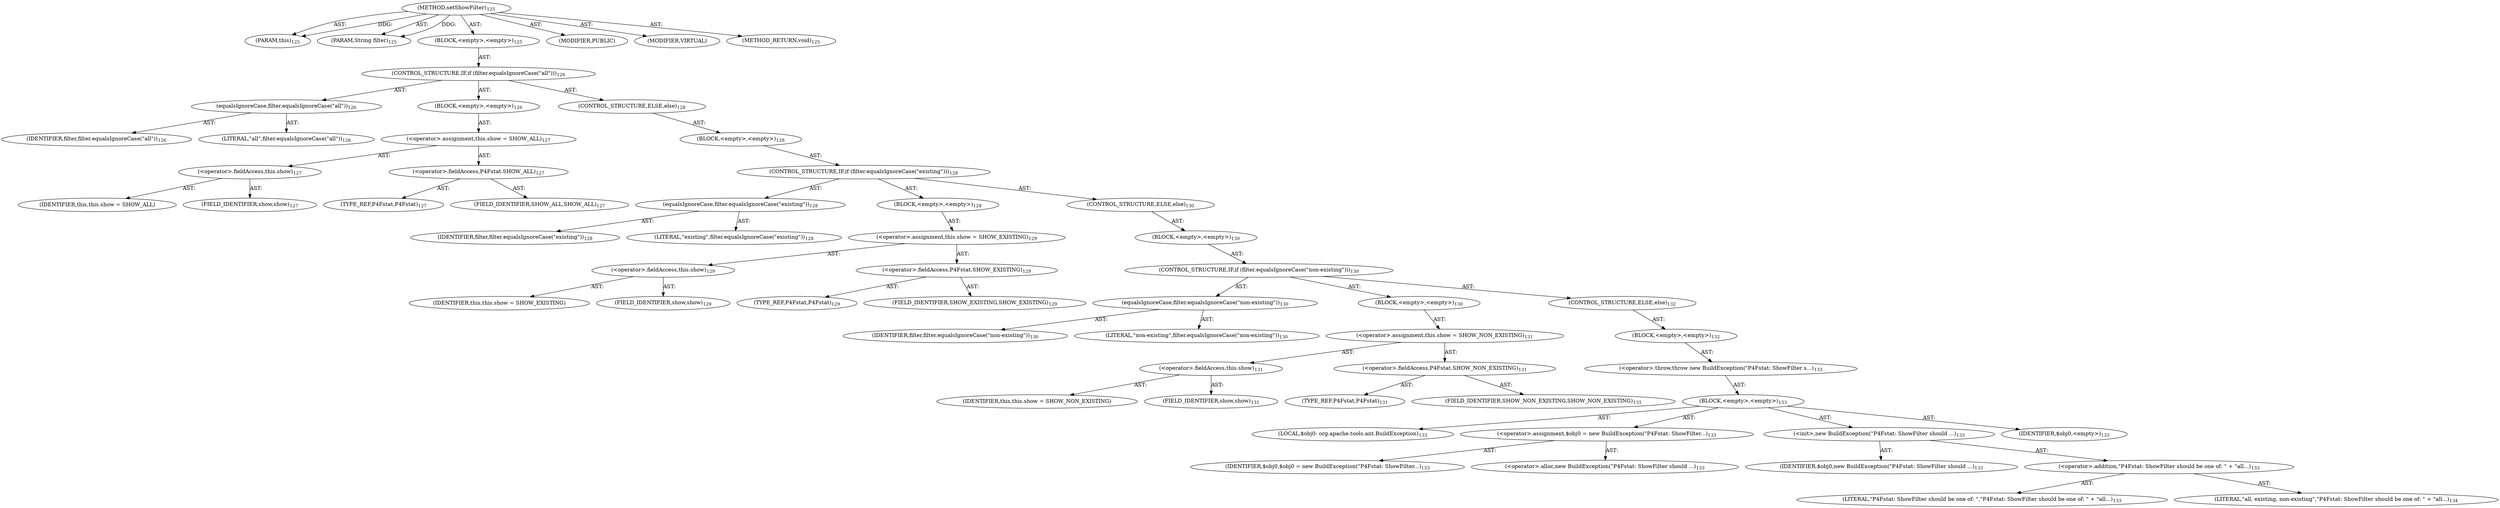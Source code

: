 digraph "setShowFilter" {  
"111669149696" [label = <(METHOD,setShowFilter)<SUB>125</SUB>> ]
"115964116996" [label = <(PARAM,this)<SUB>125</SUB>> ]
"115964116997" [label = <(PARAM,String filter)<SUB>125</SUB>> ]
"25769803776" [label = <(BLOCK,&lt;empty&gt;,&lt;empty&gt;)<SUB>125</SUB>> ]
"47244640256" [label = <(CONTROL_STRUCTURE,IF,if (filter.equalsIgnoreCase(&quot;all&quot;)))<SUB>126</SUB>> ]
"30064771072" [label = <(equalsIgnoreCase,filter.equalsIgnoreCase(&quot;all&quot;))<SUB>126</SUB>> ]
"68719476748" [label = <(IDENTIFIER,filter,filter.equalsIgnoreCase(&quot;all&quot;))<SUB>126</SUB>> ]
"90194313216" [label = <(LITERAL,&quot;all&quot;,filter.equalsIgnoreCase(&quot;all&quot;))<SUB>126</SUB>> ]
"25769803777" [label = <(BLOCK,&lt;empty&gt;,&lt;empty&gt;)<SUB>126</SUB>> ]
"30064771073" [label = <(&lt;operator&gt;.assignment,this.show = SHOW_ALL)<SUB>127</SUB>> ]
"30064771074" [label = <(&lt;operator&gt;.fieldAccess,this.show)<SUB>127</SUB>> ]
"68719476749" [label = <(IDENTIFIER,this,this.show = SHOW_ALL)> ]
"55834574848" [label = <(FIELD_IDENTIFIER,show,show)<SUB>127</SUB>> ]
"30064771075" [label = <(&lt;operator&gt;.fieldAccess,P4Fstat.SHOW_ALL)<SUB>127</SUB>> ]
"180388626432" [label = <(TYPE_REF,P4Fstat,P4Fstat)<SUB>127</SUB>> ]
"55834574849" [label = <(FIELD_IDENTIFIER,SHOW_ALL,SHOW_ALL)<SUB>127</SUB>> ]
"47244640257" [label = <(CONTROL_STRUCTURE,ELSE,else)<SUB>128</SUB>> ]
"25769803778" [label = <(BLOCK,&lt;empty&gt;,&lt;empty&gt;)<SUB>128</SUB>> ]
"47244640258" [label = <(CONTROL_STRUCTURE,IF,if (filter.equalsIgnoreCase(&quot;existing&quot;)))<SUB>128</SUB>> ]
"30064771076" [label = <(equalsIgnoreCase,filter.equalsIgnoreCase(&quot;existing&quot;))<SUB>128</SUB>> ]
"68719476750" [label = <(IDENTIFIER,filter,filter.equalsIgnoreCase(&quot;existing&quot;))<SUB>128</SUB>> ]
"90194313217" [label = <(LITERAL,&quot;existing&quot;,filter.equalsIgnoreCase(&quot;existing&quot;))<SUB>128</SUB>> ]
"25769803779" [label = <(BLOCK,&lt;empty&gt;,&lt;empty&gt;)<SUB>128</SUB>> ]
"30064771077" [label = <(&lt;operator&gt;.assignment,this.show = SHOW_EXISTING)<SUB>129</SUB>> ]
"30064771078" [label = <(&lt;operator&gt;.fieldAccess,this.show)<SUB>129</SUB>> ]
"68719476751" [label = <(IDENTIFIER,this,this.show = SHOW_EXISTING)> ]
"55834574850" [label = <(FIELD_IDENTIFIER,show,show)<SUB>129</SUB>> ]
"30064771079" [label = <(&lt;operator&gt;.fieldAccess,P4Fstat.SHOW_EXISTING)<SUB>129</SUB>> ]
"180388626433" [label = <(TYPE_REF,P4Fstat,P4Fstat)<SUB>129</SUB>> ]
"55834574851" [label = <(FIELD_IDENTIFIER,SHOW_EXISTING,SHOW_EXISTING)<SUB>129</SUB>> ]
"47244640259" [label = <(CONTROL_STRUCTURE,ELSE,else)<SUB>130</SUB>> ]
"25769803780" [label = <(BLOCK,&lt;empty&gt;,&lt;empty&gt;)<SUB>130</SUB>> ]
"47244640260" [label = <(CONTROL_STRUCTURE,IF,if (filter.equalsIgnoreCase(&quot;non-existing&quot;)))<SUB>130</SUB>> ]
"30064771080" [label = <(equalsIgnoreCase,filter.equalsIgnoreCase(&quot;non-existing&quot;))<SUB>130</SUB>> ]
"68719476752" [label = <(IDENTIFIER,filter,filter.equalsIgnoreCase(&quot;non-existing&quot;))<SUB>130</SUB>> ]
"90194313218" [label = <(LITERAL,&quot;non-existing&quot;,filter.equalsIgnoreCase(&quot;non-existing&quot;))<SUB>130</SUB>> ]
"25769803781" [label = <(BLOCK,&lt;empty&gt;,&lt;empty&gt;)<SUB>130</SUB>> ]
"30064771081" [label = <(&lt;operator&gt;.assignment,this.show = SHOW_NON_EXISTING)<SUB>131</SUB>> ]
"30064771082" [label = <(&lt;operator&gt;.fieldAccess,this.show)<SUB>131</SUB>> ]
"68719476753" [label = <(IDENTIFIER,this,this.show = SHOW_NON_EXISTING)> ]
"55834574852" [label = <(FIELD_IDENTIFIER,show,show)<SUB>131</SUB>> ]
"30064771083" [label = <(&lt;operator&gt;.fieldAccess,P4Fstat.SHOW_NON_EXISTING)<SUB>131</SUB>> ]
"180388626434" [label = <(TYPE_REF,P4Fstat,P4Fstat)<SUB>131</SUB>> ]
"55834574853" [label = <(FIELD_IDENTIFIER,SHOW_NON_EXISTING,SHOW_NON_EXISTING)<SUB>131</SUB>> ]
"47244640261" [label = <(CONTROL_STRUCTURE,ELSE,else)<SUB>132</SUB>> ]
"25769803782" [label = <(BLOCK,&lt;empty&gt;,&lt;empty&gt;)<SUB>132</SUB>> ]
"30064771084" [label = <(&lt;operator&gt;.throw,throw new BuildException(&quot;P4Fstat: ShowFilter s...)<SUB>133</SUB>> ]
"25769803783" [label = <(BLOCK,&lt;empty&gt;,&lt;empty&gt;)<SUB>133</SUB>> ]
"94489280512" [label = <(LOCAL,$obj0: org.apache.tools.ant.BuildException)<SUB>133</SUB>> ]
"30064771085" [label = <(&lt;operator&gt;.assignment,$obj0 = new BuildException(&quot;P4Fstat: ShowFilter...)<SUB>133</SUB>> ]
"68719476754" [label = <(IDENTIFIER,$obj0,$obj0 = new BuildException(&quot;P4Fstat: ShowFilter...)<SUB>133</SUB>> ]
"30064771086" [label = <(&lt;operator&gt;.alloc,new BuildException(&quot;P4Fstat: ShowFilter should ...)<SUB>133</SUB>> ]
"30064771087" [label = <(&lt;init&gt;,new BuildException(&quot;P4Fstat: ShowFilter should ...)<SUB>133</SUB>> ]
"68719476755" [label = <(IDENTIFIER,$obj0,new BuildException(&quot;P4Fstat: ShowFilter should ...)<SUB>133</SUB>> ]
"30064771088" [label = <(&lt;operator&gt;.addition,&quot;P4Fstat: ShowFilter should be one of: &quot; + &quot;all...)<SUB>133</SUB>> ]
"90194313219" [label = <(LITERAL,&quot;P4Fstat: ShowFilter should be one of: &quot;,&quot;P4Fstat: ShowFilter should be one of: &quot; + &quot;all...)<SUB>133</SUB>> ]
"90194313220" [label = <(LITERAL,&quot;all, existing, non-existing&quot;,&quot;P4Fstat: ShowFilter should be one of: &quot; + &quot;all...)<SUB>134</SUB>> ]
"68719476756" [label = <(IDENTIFIER,$obj0,&lt;empty&gt;)<SUB>133</SUB>> ]
"133143986198" [label = <(MODIFIER,PUBLIC)> ]
"133143986199" [label = <(MODIFIER,VIRTUAL)> ]
"128849018880" [label = <(METHOD_RETURN,void)<SUB>125</SUB>> ]
  "111669149696" -> "115964116996"  [ label = "AST: "] 
  "111669149696" -> "115964116997"  [ label = "AST: "] 
  "111669149696" -> "25769803776"  [ label = "AST: "] 
  "111669149696" -> "133143986198"  [ label = "AST: "] 
  "111669149696" -> "133143986199"  [ label = "AST: "] 
  "111669149696" -> "128849018880"  [ label = "AST: "] 
  "25769803776" -> "47244640256"  [ label = "AST: "] 
  "47244640256" -> "30064771072"  [ label = "AST: "] 
  "47244640256" -> "25769803777"  [ label = "AST: "] 
  "47244640256" -> "47244640257"  [ label = "AST: "] 
  "30064771072" -> "68719476748"  [ label = "AST: "] 
  "30064771072" -> "90194313216"  [ label = "AST: "] 
  "25769803777" -> "30064771073"  [ label = "AST: "] 
  "30064771073" -> "30064771074"  [ label = "AST: "] 
  "30064771073" -> "30064771075"  [ label = "AST: "] 
  "30064771074" -> "68719476749"  [ label = "AST: "] 
  "30064771074" -> "55834574848"  [ label = "AST: "] 
  "30064771075" -> "180388626432"  [ label = "AST: "] 
  "30064771075" -> "55834574849"  [ label = "AST: "] 
  "47244640257" -> "25769803778"  [ label = "AST: "] 
  "25769803778" -> "47244640258"  [ label = "AST: "] 
  "47244640258" -> "30064771076"  [ label = "AST: "] 
  "47244640258" -> "25769803779"  [ label = "AST: "] 
  "47244640258" -> "47244640259"  [ label = "AST: "] 
  "30064771076" -> "68719476750"  [ label = "AST: "] 
  "30064771076" -> "90194313217"  [ label = "AST: "] 
  "25769803779" -> "30064771077"  [ label = "AST: "] 
  "30064771077" -> "30064771078"  [ label = "AST: "] 
  "30064771077" -> "30064771079"  [ label = "AST: "] 
  "30064771078" -> "68719476751"  [ label = "AST: "] 
  "30064771078" -> "55834574850"  [ label = "AST: "] 
  "30064771079" -> "180388626433"  [ label = "AST: "] 
  "30064771079" -> "55834574851"  [ label = "AST: "] 
  "47244640259" -> "25769803780"  [ label = "AST: "] 
  "25769803780" -> "47244640260"  [ label = "AST: "] 
  "47244640260" -> "30064771080"  [ label = "AST: "] 
  "47244640260" -> "25769803781"  [ label = "AST: "] 
  "47244640260" -> "47244640261"  [ label = "AST: "] 
  "30064771080" -> "68719476752"  [ label = "AST: "] 
  "30064771080" -> "90194313218"  [ label = "AST: "] 
  "25769803781" -> "30064771081"  [ label = "AST: "] 
  "30064771081" -> "30064771082"  [ label = "AST: "] 
  "30064771081" -> "30064771083"  [ label = "AST: "] 
  "30064771082" -> "68719476753"  [ label = "AST: "] 
  "30064771082" -> "55834574852"  [ label = "AST: "] 
  "30064771083" -> "180388626434"  [ label = "AST: "] 
  "30064771083" -> "55834574853"  [ label = "AST: "] 
  "47244640261" -> "25769803782"  [ label = "AST: "] 
  "25769803782" -> "30064771084"  [ label = "AST: "] 
  "30064771084" -> "25769803783"  [ label = "AST: "] 
  "25769803783" -> "94489280512"  [ label = "AST: "] 
  "25769803783" -> "30064771085"  [ label = "AST: "] 
  "25769803783" -> "30064771087"  [ label = "AST: "] 
  "25769803783" -> "68719476756"  [ label = "AST: "] 
  "30064771085" -> "68719476754"  [ label = "AST: "] 
  "30064771085" -> "30064771086"  [ label = "AST: "] 
  "30064771087" -> "68719476755"  [ label = "AST: "] 
  "30064771087" -> "30064771088"  [ label = "AST: "] 
  "30064771088" -> "90194313219"  [ label = "AST: "] 
  "30064771088" -> "90194313220"  [ label = "AST: "] 
  "111669149696" -> "115964116996"  [ label = "DDG: "] 
  "111669149696" -> "115964116997"  [ label = "DDG: "] 
}

